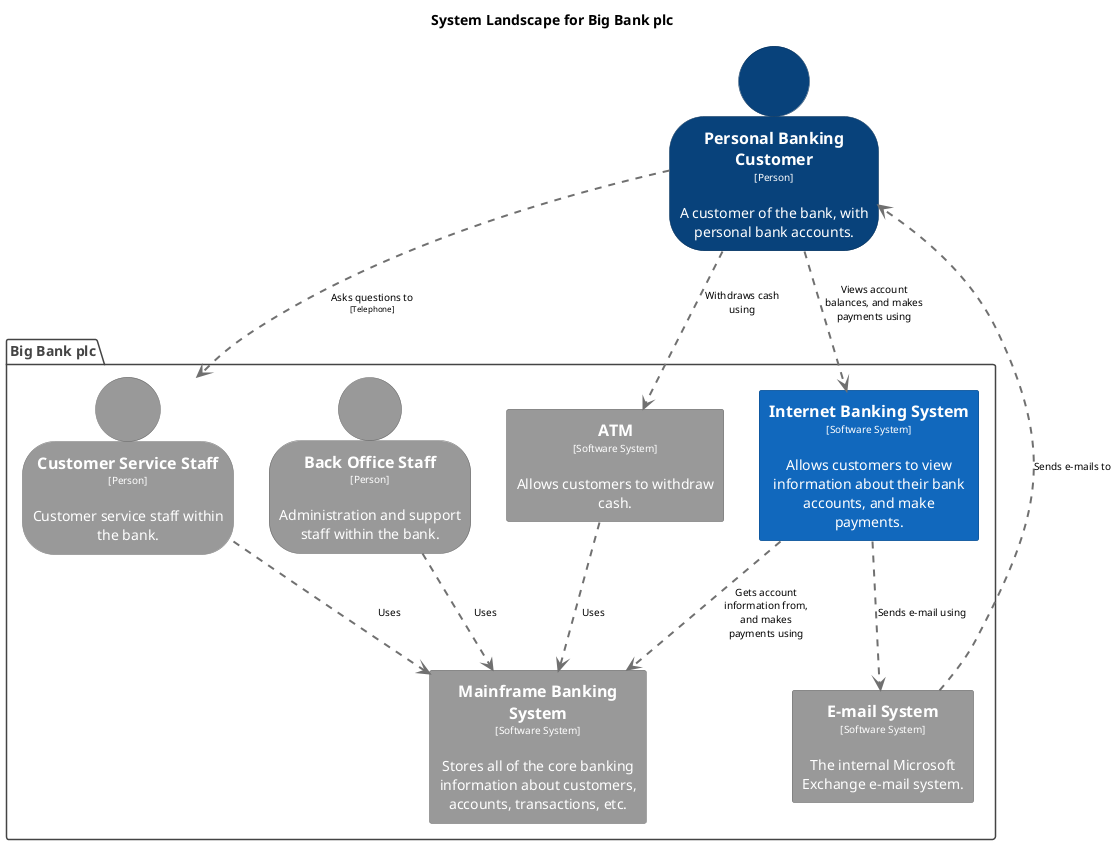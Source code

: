 @startuml
title System Landscape for Big Bank plc

skinparam {
  shadowing false
  arrowFontSize 10
  defaultTextAlignment center
  wrapWidth 200
  maxMessageSize 100
  PackageBorderColor<<group>> #cccccc
  PackageFontColor<<group>> #cccccc
}
hide stereotype

skinparam rectangle<<9>> {
  BackgroundColor #999999
  FontColor #ffffff
  BorderColor #6b6b6b
}
skinparam person<<15>> {
  BackgroundColor #999999
  FontColor #ffffff
  BorderColor #6b6b6b
}
skinparam person<<12>> {
  BackgroundColor #999999
  FontColor #ffffff
  BorderColor #6b6b6b
}
skinparam rectangle<<6>> {
  BackgroundColor #999999
  FontColor #ffffff
  BorderColor #6b6b6b
}
skinparam rectangle<<2>> {
  BackgroundColor #1168bd
  FontColor #ffffff
  BorderColor #0b4884
}
skinparam rectangle<<4>> {
  BackgroundColor #999999
  FontColor #ffffff
  BorderColor #6b6b6b
}
skinparam person<<1>> {
  BackgroundColor #08427b
  FontColor #ffffff
  BorderColor #052e56
}

package "Big Bank plc" <<enterprise>> {
  skinparam PackageBorderColor<<enterprise>> #444444
  skinparam PackageFontColor<<enterprise>> #444444

  person "==Customer Service Staff\n<size:10>[Person]</size>\n\nCustomer service staff within the bank." <<12>> as 12
  person "==Back Office Staff\n<size:10>[Person]</size>\n\nAdministration and support staff within the bank." <<15>> as 15
  rectangle "==Internet Banking System\n<size:10>[Software System]</size>\n\nAllows customers to view information about their bank accounts, and make payments." <<2>> as 2
  rectangle "==Mainframe Banking System\n<size:10>[Software System]</size>\n\nStores all of the core banking information about customers, accounts, transactions, etc." <<4>> as 4
  rectangle "==E-mail System\n<size:10>[Software System]</size>\n\nThe internal Microsoft Exchange e-mail system." <<6>> as 6
  rectangle "==ATM\n<size:10>[Software System]</size>\n\nAllows customers to withdraw cash." <<9>> as 9
}

person "==Personal Banking Customer\n<size:10>[Person]</size>\n\nA customer of the bank, with personal bank accounts." <<1>> as 1

9 .[#707070,thickness=2].> 4 : "Uses"
1 .[#707070,thickness=2].> 9 : "Withdraws cash using"
12 .[#707070,thickness=2].> 4 : "Uses"
1 .[#707070,thickness=2].> 12 : "Asks questions to\n<size:8>[Telephone]</size>"
15 .[#707070,thickness=2].> 4 : "Uses"
1 .[#707070,thickness=2].> 2 : "Views account balances, and makes payments using"
2 .[#707070,thickness=2].> 4 : "Gets account information from, and makes payments using"
2 .[#707070,thickness=2].> 6 : "Sends e-mail using"
6 .[#707070,thickness=2].> 1 : "Sends e-mails to"
@enduml